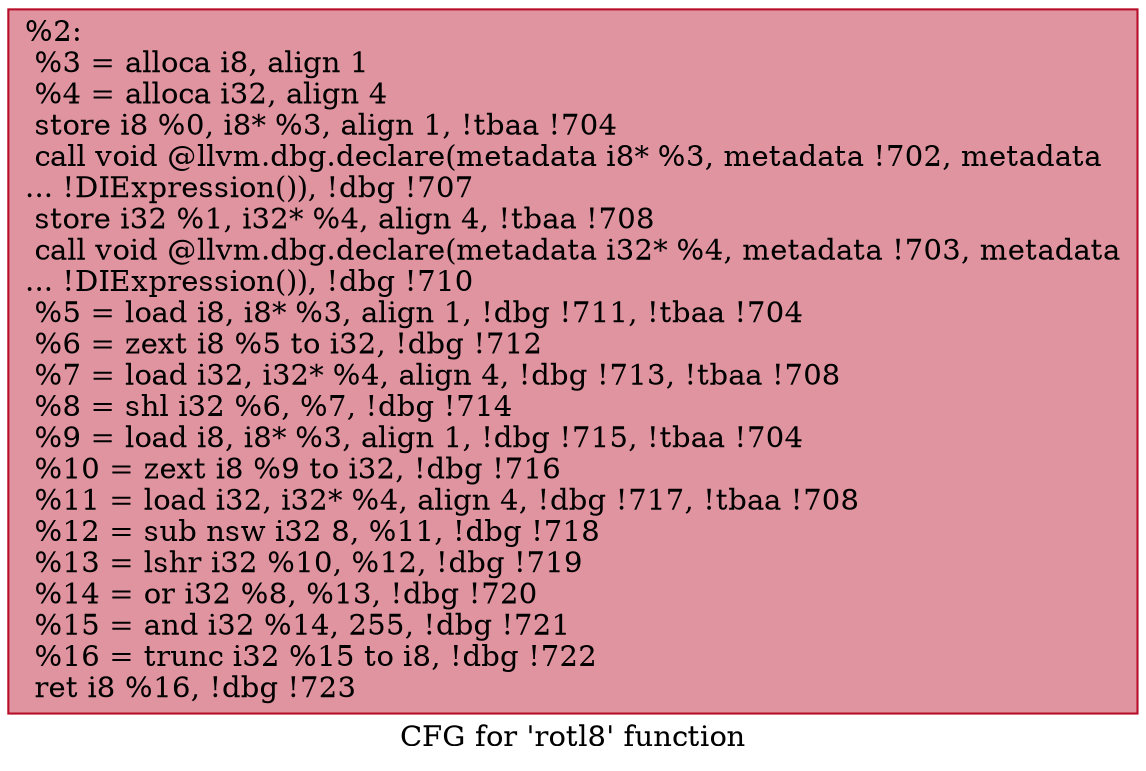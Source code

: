 digraph "CFG for 'rotl8' function" {
	label="CFG for 'rotl8' function";

	Node0xb11220 [shape=record,color="#b70d28ff", style=filled, fillcolor="#b70d2870",label="{%2:\l  %3 = alloca i8, align 1\l  %4 = alloca i32, align 4\l  store i8 %0, i8* %3, align 1, !tbaa !704\l  call void @llvm.dbg.declare(metadata i8* %3, metadata !702, metadata\l... !DIExpression()), !dbg !707\l  store i32 %1, i32* %4, align 4, !tbaa !708\l  call void @llvm.dbg.declare(metadata i32* %4, metadata !703, metadata\l... !DIExpression()), !dbg !710\l  %5 = load i8, i8* %3, align 1, !dbg !711, !tbaa !704\l  %6 = zext i8 %5 to i32, !dbg !712\l  %7 = load i32, i32* %4, align 4, !dbg !713, !tbaa !708\l  %8 = shl i32 %6, %7, !dbg !714\l  %9 = load i8, i8* %3, align 1, !dbg !715, !tbaa !704\l  %10 = zext i8 %9 to i32, !dbg !716\l  %11 = load i32, i32* %4, align 4, !dbg !717, !tbaa !708\l  %12 = sub nsw i32 8, %11, !dbg !718\l  %13 = lshr i32 %10, %12, !dbg !719\l  %14 = or i32 %8, %13, !dbg !720\l  %15 = and i32 %14, 255, !dbg !721\l  %16 = trunc i32 %15 to i8, !dbg !722\l  ret i8 %16, !dbg !723\l}"];
}
